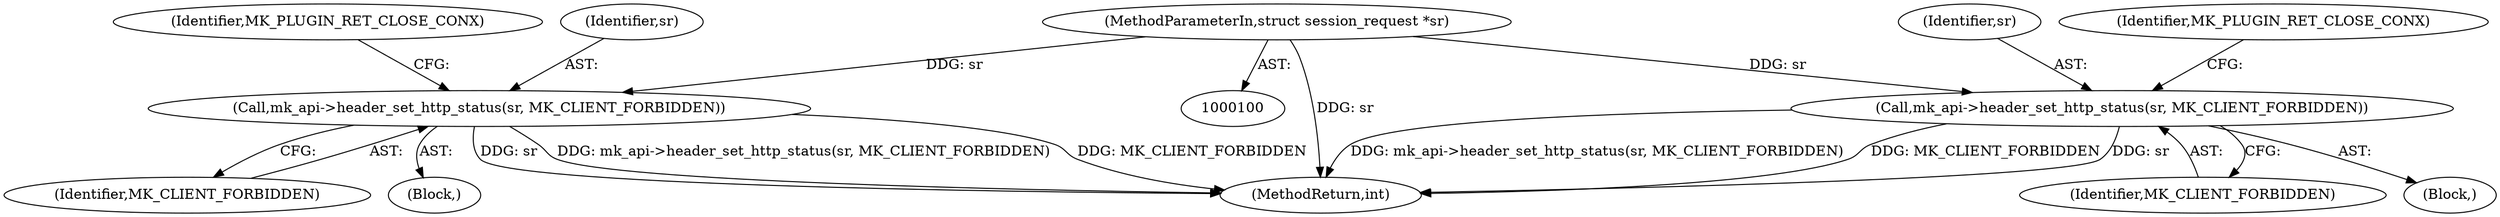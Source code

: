 digraph "0_monkey_15f72c1ee5e0afad20232bdf0fcecab8d62a5d89@pointer" {
"1000103" [label="(MethodParameterIn,struct session_request *sr)"];
"1000130" [label="(Call,mk_api->header_set_http_status(sr, MK_CLIENT_FORBIDDEN))"];
"1000167" [label="(Call,mk_api->header_set_http_status(sr, MK_CLIENT_FORBIDDEN))"];
"1000167" [label="(Call,mk_api->header_set_http_status(sr, MK_CLIENT_FORBIDDEN))"];
"1000174" [label="(MethodReturn,int)"];
"1000124" [label="(Block,)"];
"1000169" [label="(Identifier,MK_CLIENT_FORBIDDEN)"];
"1000134" [label="(Identifier,MK_PLUGIN_RET_CLOSE_CONX)"];
"1000131" [label="(Identifier,sr)"];
"1000168" [label="(Identifier,sr)"];
"1000171" [label="(Identifier,MK_PLUGIN_RET_CLOSE_CONX)"];
"1000161" [label="(Block,)"];
"1000132" [label="(Identifier,MK_CLIENT_FORBIDDEN)"];
"1000130" [label="(Call,mk_api->header_set_http_status(sr, MK_CLIENT_FORBIDDEN))"];
"1000103" [label="(MethodParameterIn,struct session_request *sr)"];
"1000103" -> "1000100"  [label="AST: "];
"1000103" -> "1000174"  [label="DDG: sr"];
"1000103" -> "1000130"  [label="DDG: sr"];
"1000103" -> "1000167"  [label="DDG: sr"];
"1000130" -> "1000124"  [label="AST: "];
"1000130" -> "1000132"  [label="CFG: "];
"1000131" -> "1000130"  [label="AST: "];
"1000132" -> "1000130"  [label="AST: "];
"1000134" -> "1000130"  [label="CFG: "];
"1000130" -> "1000174"  [label="DDG: MK_CLIENT_FORBIDDEN"];
"1000130" -> "1000174"  [label="DDG: sr"];
"1000130" -> "1000174"  [label="DDG: mk_api->header_set_http_status(sr, MK_CLIENT_FORBIDDEN)"];
"1000167" -> "1000161"  [label="AST: "];
"1000167" -> "1000169"  [label="CFG: "];
"1000168" -> "1000167"  [label="AST: "];
"1000169" -> "1000167"  [label="AST: "];
"1000171" -> "1000167"  [label="CFG: "];
"1000167" -> "1000174"  [label="DDG: MK_CLIENT_FORBIDDEN"];
"1000167" -> "1000174"  [label="DDG: sr"];
"1000167" -> "1000174"  [label="DDG: mk_api->header_set_http_status(sr, MK_CLIENT_FORBIDDEN)"];
}

